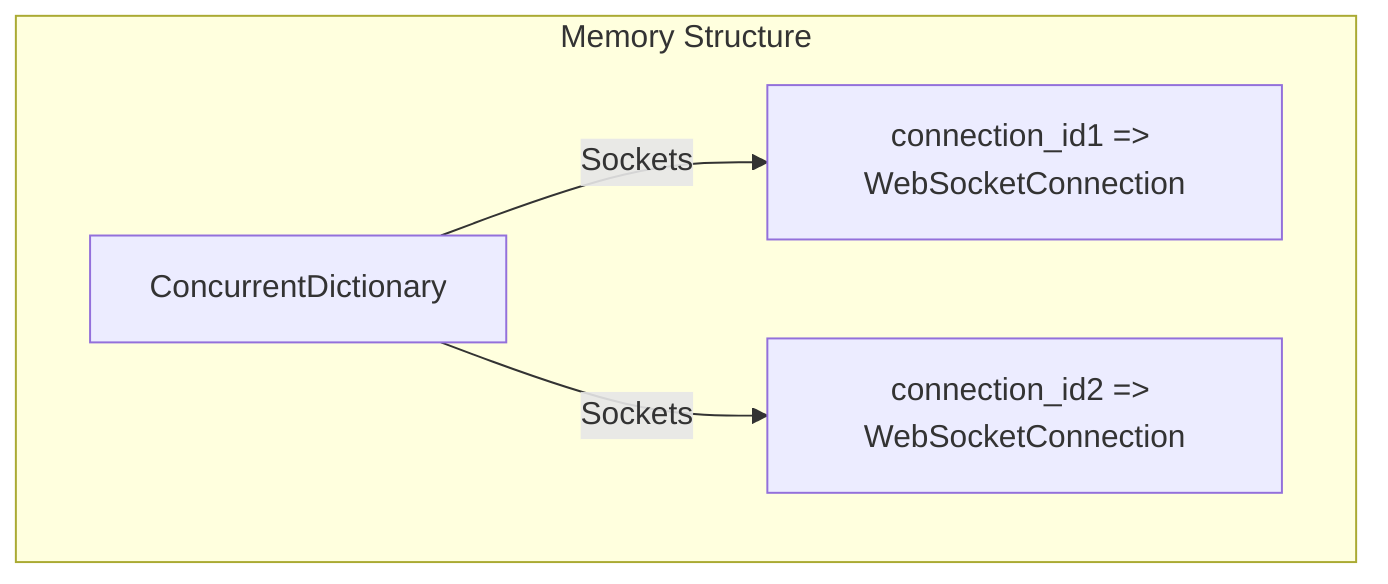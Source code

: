 graph TD
    subgraph Memory Structure
        M[ConcurrentDictionary] -->|Sockets| N[connection_id1 => WebSocketConnection]
        M -->|Sockets| O[connection_id2 => WebSocketConnection]
    end